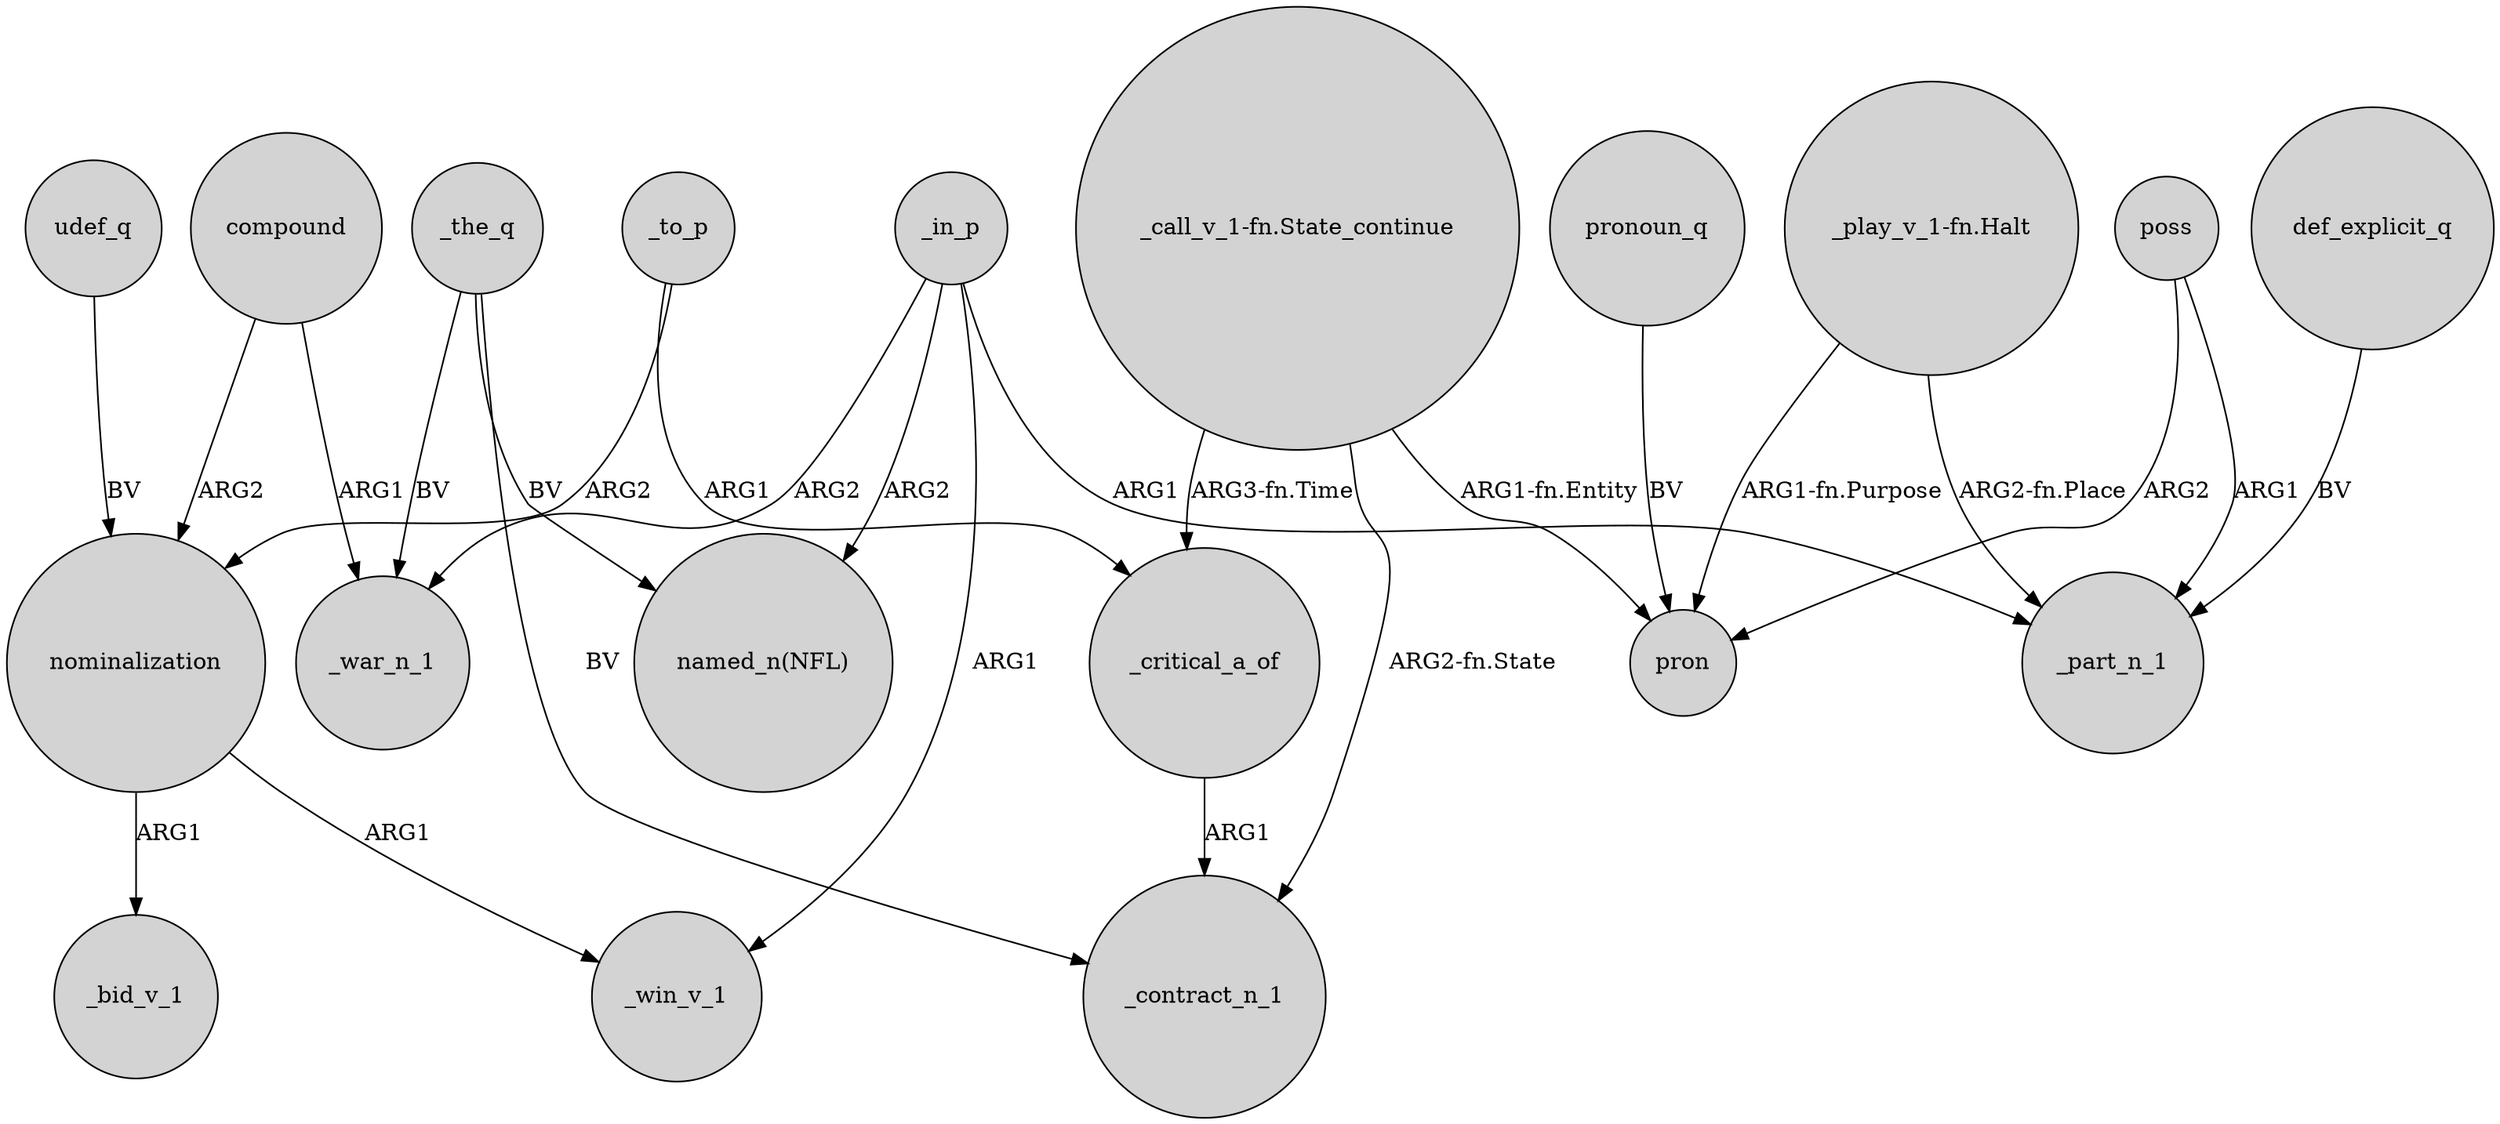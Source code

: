 digraph {
	node [shape=circle style=filled]
	_in_p -> _win_v_1 [label=ARG1]
	_critical_a_of -> _contract_n_1 [label=ARG1]
	_the_q -> _war_n_1 [label=BV]
	nominalization -> _bid_v_1 [label=ARG1]
	"_call_v_1-fn.State_continue" -> _critical_a_of [label="ARG3-fn.Time"]
	udef_q -> nominalization [label=BV]
	_the_q -> "named_n(NFL)" [label=BV]
	compound -> nominalization [label=ARG2]
	_to_p -> nominalization [label=ARG2]
	pronoun_q -> pron [label=BV]
	"_play_v_1-fn.Halt" -> _part_n_1 [label="ARG2-fn.Place"]
	poss -> pron [label=ARG2]
	def_explicit_q -> _part_n_1 [label=BV]
	_in_p -> "named_n(NFL)" [label=ARG2]
	"_call_v_1-fn.State_continue" -> pron [label="ARG1-fn.Entity"]
	_in_p -> _war_n_1 [label=ARG2]
	nominalization -> _win_v_1 [label=ARG1]
	_the_q -> _contract_n_1 [label=BV]
	_to_p -> _critical_a_of [label=ARG1]
	"_play_v_1-fn.Halt" -> pron [label="ARG1-fn.Purpose"]
	"_call_v_1-fn.State_continue" -> _contract_n_1 [label="ARG2-fn.State"]
	_in_p -> _part_n_1 [label=ARG1]
	compound -> _war_n_1 [label=ARG1]
	poss -> _part_n_1 [label=ARG1]
}
